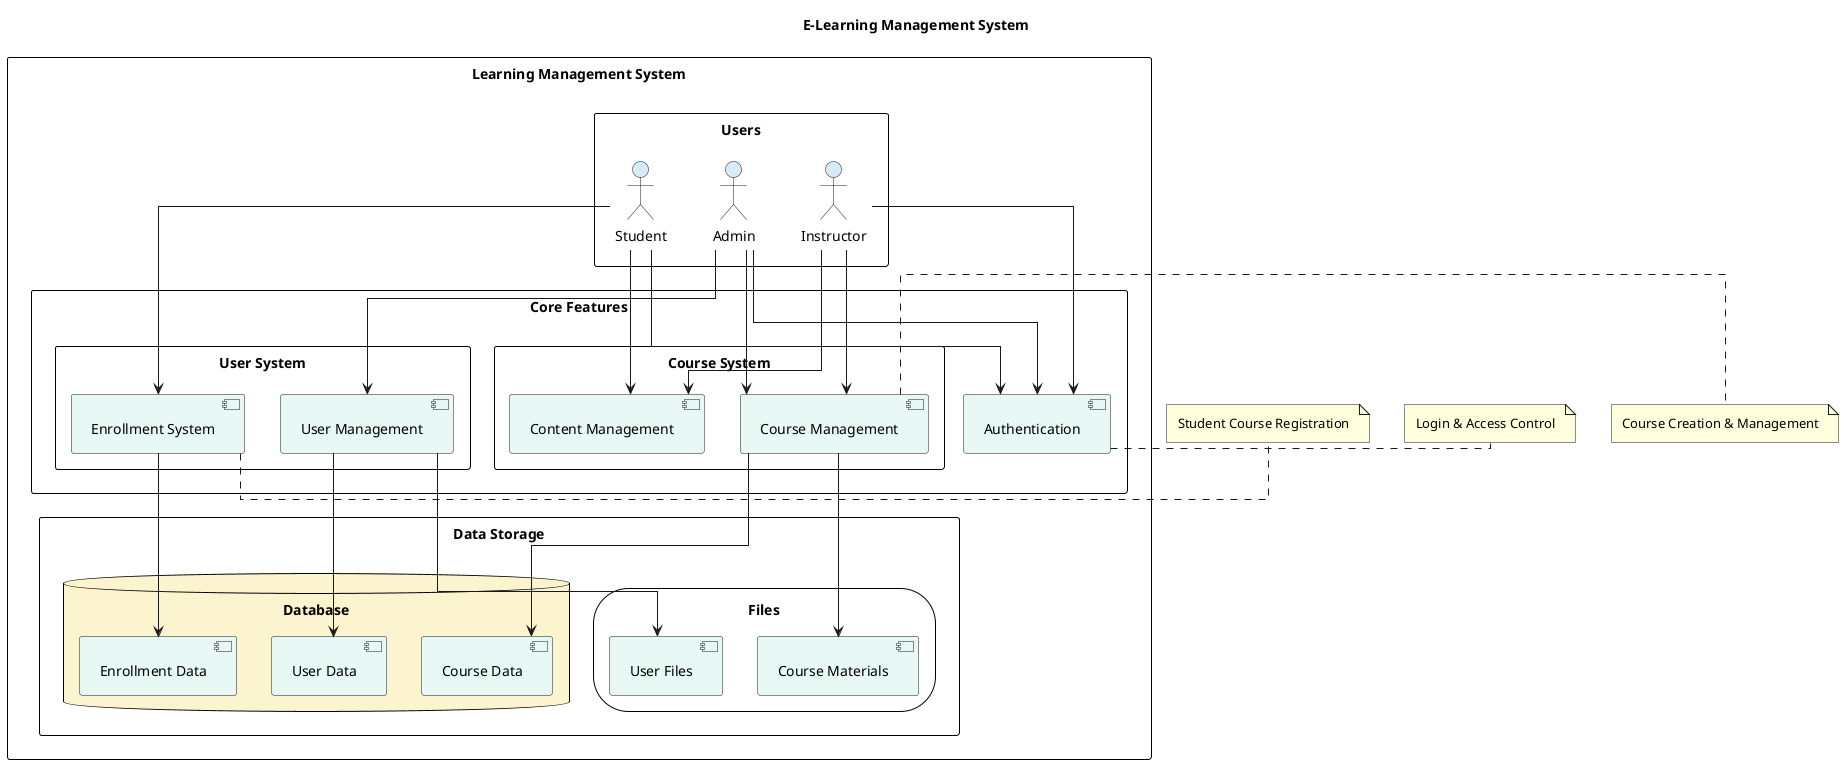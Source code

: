 @startuml Learning Management System

' Styling
skinparam componentStyle uml2
skinparam packageStyle rectangle
skinparam backgroundColor white
skinparam linetype ortho
skinparam padding 5
skinparam shadowing false

' Colors - Simple color scheme
skinparam {
    PackageBackgroundColor white
    PackageBorderColor black
    ComponentBackgroundColor #E8F8F5
    DatabaseBackgroundColor #FCF3CF
    ActorBackgroundColor #D6EAF8
}

' Title
title E-Learning Management System

' Main System Layout
package "Learning Management System" {
    ' Users
    package "Users" {
        actor "Admin" as admin
        actor "Instructor" as instructor
        actor "Student" as student
    }

    ' Core Features
    package "Core Features" {
        [Authentication] as auth
        package "Course System" {
            [Course Management] as course
            [Content Management] as content
        }
        package "User System" {
            [User Management] as users
            [Enrollment System] as enroll
        }
    }

    ' Storage
    package "Data Storage" {
        database "Database" {
            [User Data]
            [Course Data]
            [Enrollment Data]
        }
        
        storage "Files" {
            [Course Materials]
            [User Files]
        }
    }
}

' Key Relationships
' User Access
admin --> auth
instructor --> auth
student --> auth

' Admin Access
admin --> users
admin --> course

' Instructor Access
instructor --> course
instructor --> content

' Student Access
student --> enroll
student --> content

' Data Flow
course --> [Course Data]
course --> [Course Materials]
users --> [User Data]
users --> [User Files]
enroll --> [Enrollment Data]

' Simple Notes
note right of auth
  Login & Access Control
end note

note right of course
  Course Creation & Management
end note

note right of enroll
  Student Course Registration
end note

@enduml 